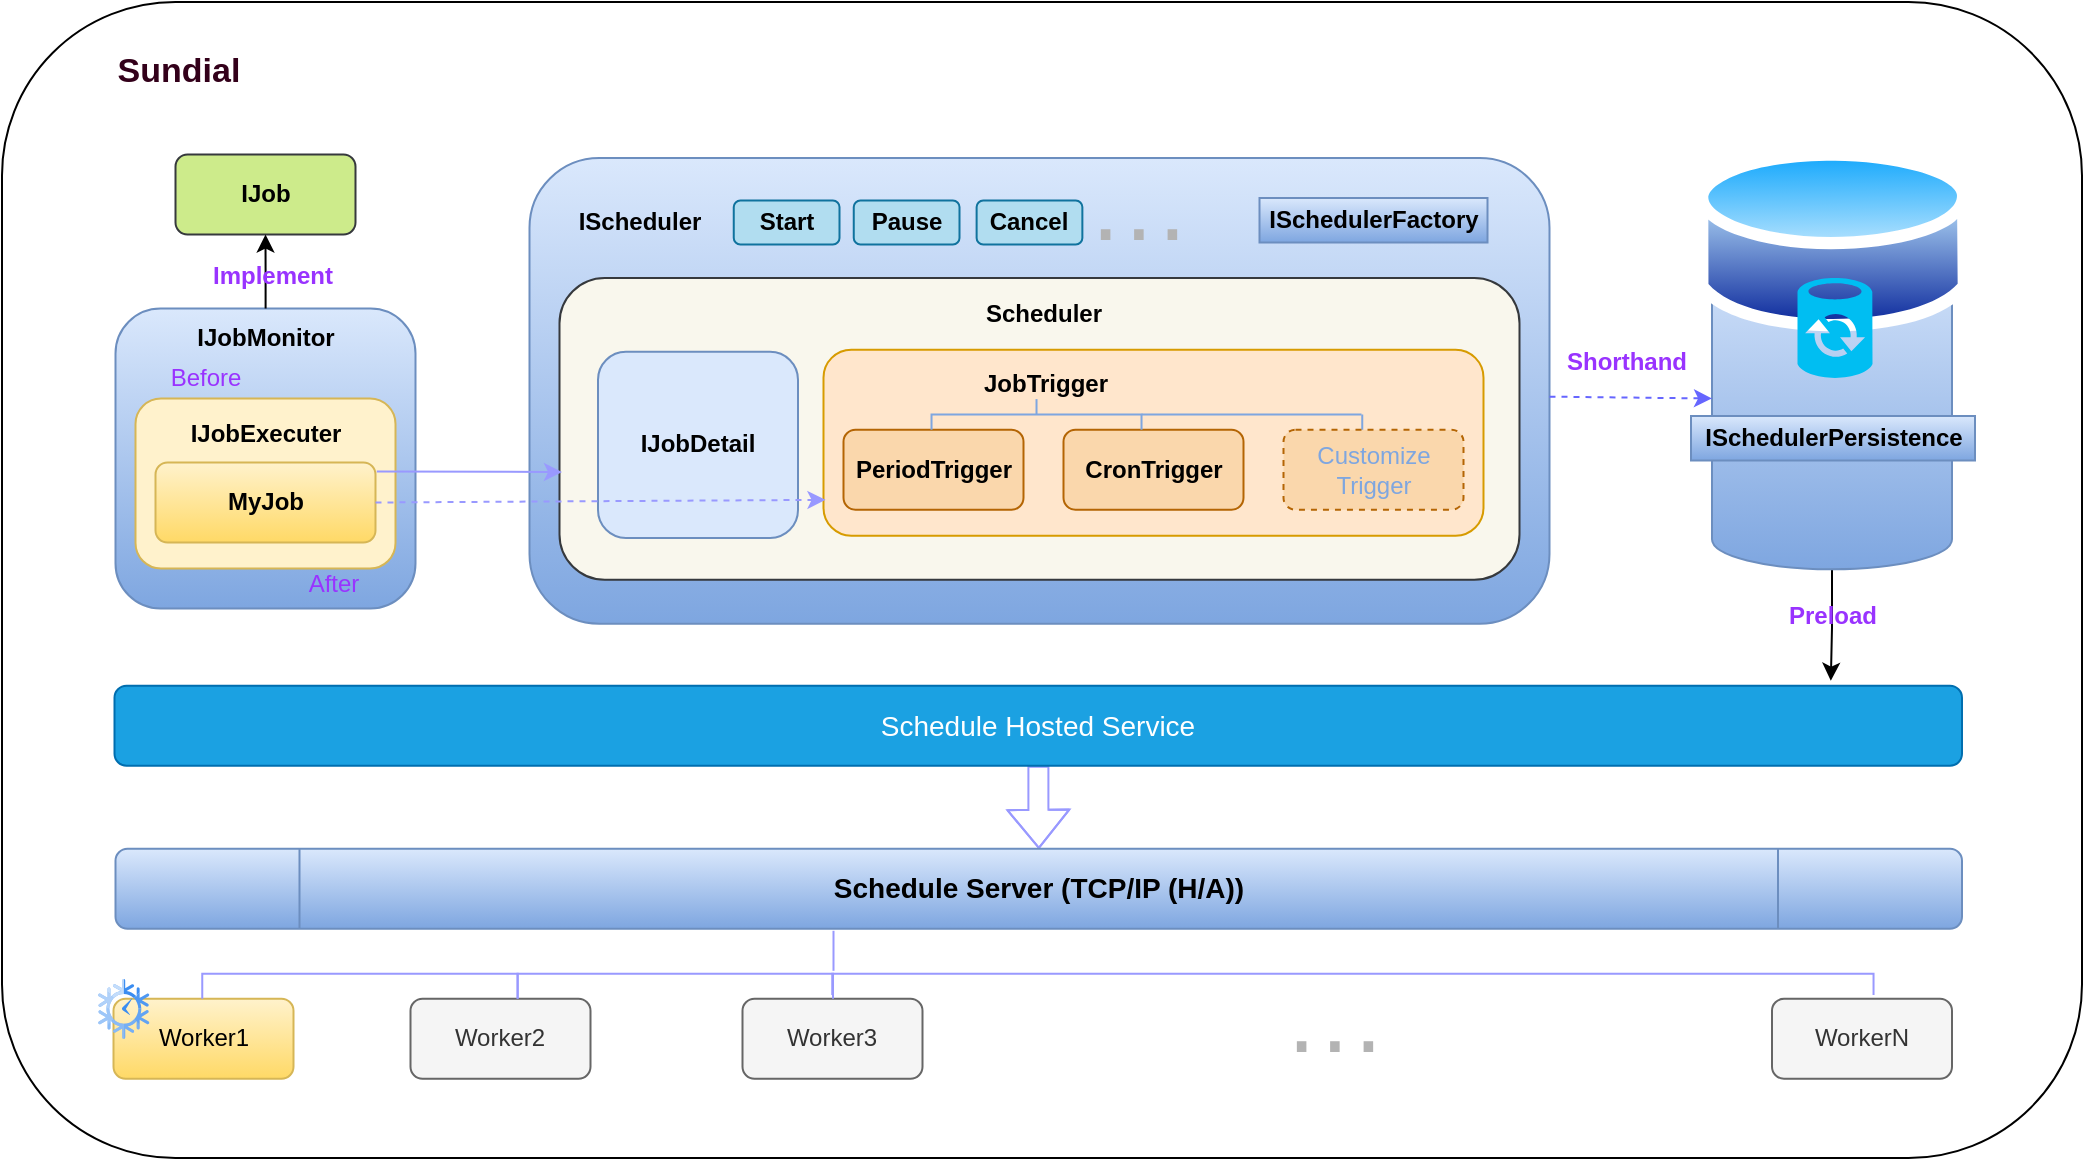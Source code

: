 <mxfile version="20.5.3" type="device"><diagram id="GytMzBVWWDfgr7GGC1Di" name="第 1 页"><mxGraphModel dx="1221" dy="1895" grid="1" gridSize="10" guides="1" tooltips="1" connect="1" arrows="1" fold="1" page="1" pageScale="1" pageWidth="827" pageHeight="1169" math="0" shadow="0"><root><mxCell id="0"/><mxCell id="1" parent="0"/><mxCell id="phc7IHnhwWqnPkmrH-PX-102" value="" style="rounded=1;whiteSpace=wrap;html=1;fontSize=14;strokeWidth=1;" parent="1" vertex="1"><mxGeometry x="150" y="-218" width="1040" height="578" as="geometry"/></mxCell><mxCell id="phc7IHnhwWqnPkmrH-PX-68" value="" style="rounded=1;whiteSpace=wrap;html=1;strokeColor=#6c8ebf;strokeWidth=1;fillColor=#dae8fc;gradientColor=#7ea6e0;" parent="1" vertex="1"><mxGeometry x="413.75" y="-140" width="510" height="232.87" as="geometry"/></mxCell><mxCell id="phc7IHnhwWqnPkmrH-PX-42" value="" style="rounded=1;whiteSpace=wrap;html=1;strokeColor=#6c8ebf;strokeWidth=1;fillColor=#dae8fc;gradientColor=#7ea6e0;" parent="1" vertex="1"><mxGeometry x="206.75" y="-64.75" width="150" height="150" as="geometry"/></mxCell><mxCell id="phc7IHnhwWqnPkmrH-PX-37" value="" style="rounded=1;whiteSpace=wrap;html=1;fillColor=#fff2cc;strokeColor=#d6b656;" parent="1" vertex="1"><mxGeometry x="216.75" y="-19.75" width="130" height="85" as="geometry"/></mxCell><mxCell id="phc7IHnhwWqnPkmrH-PX-20" value="" style="rounded=1;whiteSpace=wrap;html=1;fillColor=#f9f7ed;strokeColor=#36393d;" parent="1" vertex="1"><mxGeometry x="428.75" y="-80" width="480" height="150.87" as="geometry"/></mxCell><mxCell id="phc7IHnhwWqnPkmrH-PX-9" value="" style="rounded=1;whiteSpace=wrap;html=1;fillColor=#ffe6cc;strokeColor=#d79b00;" parent="1" vertex="1"><mxGeometry x="560.75" y="-44.13" width="330" height="93" as="geometry"/></mxCell><mxCell id="phc7IHnhwWqnPkmrH-PX-4" value="PeriodTrigger" style="rounded=1;whiteSpace=wrap;html=1;fillColor=#fad7ac;strokeColor=#b46504;fontStyle=1" parent="1" vertex="1"><mxGeometry x="570.75" y="-4.13" width="90" height="40" as="geometry"/></mxCell><mxCell id="phc7IHnhwWqnPkmrH-PX-6" value="CronTrigger" style="rounded=1;whiteSpace=wrap;html=1;fillColor=#fad7ac;strokeColor=#b46504;fontStyle=1" parent="1" vertex="1"><mxGeometry x="680.75" y="-4.13" width="90" height="40" as="geometry"/></mxCell><mxCell id="phc7IHnhwWqnPkmrH-PX-10" value="JobTrigger" style="text;html=1;strokeColor=none;fillColor=none;align=center;verticalAlign=middle;whiteSpace=wrap;rounded=0;fontStyle=1" parent="1" vertex="1"><mxGeometry x="641.75" y="-42.13" width="60" height="30" as="geometry"/></mxCell><mxCell id="phc7IHnhwWqnPkmrH-PX-14" value="IJobDetail" style="rounded=1;whiteSpace=wrap;html=1;fontStyle=1;fillColor=#dae8fc;strokeColor=#6c8ebf;" parent="1" vertex="1"><mxGeometry x="448" y="-43.13" width="100" height="93.13" as="geometry"/></mxCell><mxCell id="phc7IHnhwWqnPkmrH-PX-21" value="Scheduler" style="text;html=1;strokeColor=none;fillColor=none;align=center;verticalAlign=middle;whiteSpace=wrap;rounded=0;fontStyle=1" parent="1" vertex="1"><mxGeometry x="641" y="-77.13" width="60" height="30" as="geometry"/></mxCell><mxCell id="phc7IHnhwWqnPkmrH-PX-26" value="" style="strokeWidth=1;html=1;shape=mxgraph.flowchart.annotation_2;align=left;labelPosition=right;pointerEvents=1;rotation=90;strokeColor=#7EA6E0;" parent="1" vertex="1"><mxGeometry x="659.6" y="-64.29" width="15.32" height="105" as="geometry"/></mxCell><mxCell id="phc7IHnhwWqnPkmrH-PX-30" value="" style="line;strokeWidth=1;html=1;strokeColor=#7EA6E0;" parent="1" vertex="1"><mxGeometry x="719.75" y="-16.79" width="110" height="10" as="geometry"/></mxCell><mxCell id="phc7IHnhwWqnPkmrH-PX-32" value="" style="line;strokeWidth=1;html=1;rotation=90;strokeColor=#7EA6E0;" parent="1" vertex="1"><mxGeometry x="824.5" y="-11.13" width="11.25" height="10" as="geometry"/></mxCell><mxCell id="phc7IHnhwWqnPkmrH-PX-7" value="Customize Trigger" style="rounded=1;whiteSpace=wrap;html=1;fillColor=#fad7ac;strokeColor=#b46504;fontStyle=0;dashed=1;fontColor=#7EA6E0;" parent="1" vertex="1"><mxGeometry x="790.75" y="-4.13" width="90" height="40" as="geometry"/></mxCell><mxCell id="phc7IHnhwWqnPkmrH-PX-36" value="MyJob" style="rounded=1;whiteSpace=wrap;html=1;fontStyle=1;fillColor=#fff2cc;strokeColor=#d6b656;gradientColor=#ffd966;" parent="1" vertex="1"><mxGeometry x="226.75" y="12.25" width="110" height="40" as="geometry"/></mxCell><mxCell id="phc7IHnhwWqnPkmrH-PX-39" value="IJob" style="rounded=1;whiteSpace=wrap;html=1;fontStyle=1;fillColor=#cdeb8b;strokeColor=#36393d;" parent="1" vertex="1"><mxGeometry x="236.75" y="-141.75" width="90" height="40" as="geometry"/></mxCell><mxCell id="phc7IHnhwWqnPkmrH-PX-41" value="IJobExecuter" style="text;html=1;strokeColor=none;fillColor=none;align=center;verticalAlign=middle;whiteSpace=wrap;rounded=0;fontStyle=1" parent="1" vertex="1"><mxGeometry x="251.75" y="-17.41" width="60" height="30" as="geometry"/></mxCell><mxCell id="phc7IHnhwWqnPkmrH-PX-58" style="edgeStyle=orthogonalEdgeStyle;rounded=0;orthogonalLoop=1;jettySize=auto;html=1;entryX=0.5;entryY=1;entryDx=0;entryDy=0;fontColor=#9933FF;" parent="1" source="phc7IHnhwWqnPkmrH-PX-45" target="phc7IHnhwWqnPkmrH-PX-39" edge="1"><mxGeometry relative="1" as="geometry"/></mxCell><mxCell id="phc7IHnhwWqnPkmrH-PX-45" value="IJobMonitor" style="text;html=1;strokeColor=none;fillColor=none;align=center;verticalAlign=middle;whiteSpace=wrap;rounded=0;fontStyle=1" parent="1" vertex="1"><mxGeometry x="251.75" y="-64.75" width="60" height="30" as="geometry"/></mxCell><mxCell id="phc7IHnhwWqnPkmrH-PX-52" value="" style="shape=image;html=1;verticalAlign=top;verticalLabelPosition=bottom;labelBackgroundColor=#ffffff;imageAspect=0;aspect=fixed;image=https://cdn3.iconfinder.com/data/icons/watchify-v1-0-80px/80/arrow-left-80px-128.png;fontColor=#7EA6E0;strokeColor=#7EA6E0;strokeWidth=1;rotation=-180;" parent="1" vertex="1"><mxGeometry x="216.75" y="-32.25" width="25" height="25" as="geometry"/></mxCell><mxCell id="phc7IHnhwWqnPkmrH-PX-11" value="" style="shape=image;html=1;verticalAlign=top;verticalLabelPosition=bottom;labelBackgroundColor=#ffffff;imageAspect=0;aspect=fixed;image=https://cdn1.iconfinder.com/data/icons/seo-outline-colored-free/128/Customize_user_profile_Account_man_1-128.png" parent="1" vertex="1"><mxGeometry x="871.75" y="-9.13" width="12" height="12" as="geometry"/></mxCell><mxCell id="phc7IHnhwWqnPkmrH-PX-53" value="" style="shape=image;html=1;verticalAlign=top;verticalLabelPosition=bottom;labelBackgroundColor=#ffffff;imageAspect=0;aspect=fixed;image=https://cdn3.iconfinder.com/data/icons/watchify-v1-0-80px/80/arrow-left-80px-128.png;fontColor=#7EA6E0;strokeColor=#7EA6E0;strokeWidth=1;rotation=0;" parent="1" vertex="1"><mxGeometry x="321.75" y="53.25" width="25" height="25" as="geometry"/></mxCell><mxCell id="phc7IHnhwWqnPkmrH-PX-55" value="Before" style="text;html=1;strokeColor=none;fillColor=none;align=center;verticalAlign=middle;whiteSpace=wrap;rounded=0;fontStyle=0;fontColor=#9933FF;" parent="1" vertex="1"><mxGeometry x="221.75" y="-44.75" width="60" height="30" as="geometry"/></mxCell><mxCell id="phc7IHnhwWqnPkmrH-PX-56" value="After" style="text;html=1;strokeColor=none;fillColor=none;align=center;verticalAlign=middle;whiteSpace=wrap;rounded=0;fontStyle=0;fontColor=#9933FF;" parent="1" vertex="1"><mxGeometry x="285.75" y="58.25" width="60" height="30" as="geometry"/></mxCell><mxCell id="phc7IHnhwWqnPkmrH-PX-59" value="Implement" style="text;html=1;align=center;verticalAlign=middle;resizable=0;points=[];autosize=1;strokeColor=none;fillColor=none;fontColor=#9933FF;fontStyle=1" parent="1" vertex="1"><mxGeometry x="244.75" y="-90.75" width="80" height="20" as="geometry"/></mxCell><mxCell id="phc7IHnhwWqnPkmrH-PX-34" value="" style="shape=image;html=1;verticalAlign=top;verticalLabelPosition=bottom;labelBackgroundColor=#ffffff;imageAspect=0;aspect=fixed;image=https://cdn1.iconfinder.com/data/icons/logos-1/24/protocol-open-id-128.png;fontColor=#7EA6E0;strokeColor=#7EA6E0;strokeWidth=1;" parent="1" vertex="1"><mxGeometry x="373.75" y="-18.79" width="28" height="28" as="geometry"/></mxCell><mxCell id="phc7IHnhwWqnPkmrH-PX-65" value="" style="endArrow=classic;html=1;rounded=0;fontColor=#9933FF;strokeColor=#9999FF;exitX=1.006;exitY=0.113;exitDx=0;exitDy=0;exitPerimeter=0;" parent="1" source="phc7IHnhwWqnPkmrH-PX-36" edge="1"><mxGeometry width="50" height="50" relative="1" as="geometry"><mxPoint x="338.75" y="-4.13" as="sourcePoint"/><mxPoint x="430" y="17" as="targetPoint"/></mxGeometry></mxCell><mxCell id="phc7IHnhwWqnPkmrH-PX-67" value="" style="endArrow=classic;html=1;rounded=0;fontColor=#9933FF;strokeColor=#9999FF;dashed=1;exitX=1;exitY=0.5;exitDx=0;exitDy=0;entryX=0.003;entryY=0.807;entryDx=0;entryDy=0;entryPerimeter=0;" parent="1" source="phc7IHnhwWqnPkmrH-PX-36" target="phc7IHnhwWqnPkmrH-PX-9" edge="1"><mxGeometry width="50" height="50" relative="1" as="geometry"><mxPoint x="338.75" y="28.87" as="sourcePoint"/><mxPoint x="569.08" y="29.204" as="targetPoint"/></mxGeometry></mxCell><mxCell id="phc7IHnhwWqnPkmrH-PX-70" value="&lt;span&gt;ISchedulerFactory&lt;/span&gt;" style="rounded=0;whiteSpace=wrap;html=1;strokeColor=#6c8ebf;strokeWidth=1;fillColor=#dae8fc;gradientColor=#7ea6e0;fontStyle=1" parent="1" vertex="1"><mxGeometry x="778.75" y="-120" width="114" height="22.25" as="geometry"/></mxCell><mxCell id="phc7IHnhwWqnPkmrH-PX-72" value="IScheduler" style="text;html=1;strokeColor=none;fillColor=none;align=center;verticalAlign=middle;whiteSpace=wrap;rounded=0;fontStyle=1" parent="1" vertex="1"><mxGeometry x="438.75" y="-122.75" width="60" height="30" as="geometry"/></mxCell><mxCell id="phc7IHnhwWqnPkmrH-PX-73" value="Start" style="rounded=1;whiteSpace=wrap;html=1;strokeColor=#10739e;strokeWidth=1;fillColor=#b1ddf0;fontStyle=1" parent="1" vertex="1"><mxGeometry x="515.88" y="-118.75" width="52.87" height="22" as="geometry"/></mxCell><mxCell id="phc7IHnhwWqnPkmrH-PX-75" value="Pause" style="rounded=1;whiteSpace=wrap;html=1;strokeColor=#10739e;strokeWidth=1;fillColor=#b1ddf0;fontStyle=1" parent="1" vertex="1"><mxGeometry x="575.88" y="-118.75" width="52.87" height="22" as="geometry"/></mxCell><mxCell id="phc7IHnhwWqnPkmrH-PX-76" value="Cancel" style="rounded=1;whiteSpace=wrap;html=1;strokeColor=#10739e;strokeWidth=1;fillColor=#b1ddf0;fontStyle=1" parent="1" vertex="1"><mxGeometry x="637.31" y="-118.75" width="52.87" height="22" as="geometry"/></mxCell><mxCell id="phc7IHnhwWqnPkmrH-PX-79" value="···" style="text;html=1;align=center;verticalAlign=middle;resizable=0;points=[];autosize=1;strokeColor=none;fillColor=none;fontColor=#B3B3B3;fontSize=50;" parent="1" vertex="1"><mxGeometry x="682.75" y="-140.75" width="70" height="70" as="geometry"/></mxCell><mxCell id="phc7IHnhwWqnPkmrH-PX-100" style="edgeStyle=orthogonalEdgeStyle;rounded=0;orthogonalLoop=1;jettySize=auto;html=1;fontSize=14;fontColor=#33001A;strokeColor=#9999FF;shape=flexArrow;" parent="1" source="phc7IHnhwWqnPkmrH-PX-80" edge="1" target="phc7IHnhwWqnPkmrH-PX-87"><mxGeometry relative="1" as="geometry"><mxPoint x="567" y="204" as="targetPoint"/></mxGeometry></mxCell><mxCell id="phc7IHnhwWqnPkmrH-PX-80" value="Schedule Hosted Service" style="rounded=1;whiteSpace=wrap;html=1;fontSize=14;strokeColor=#006EAF;strokeWidth=1;fillColor=#1ba1e2;fontColor=#ffffff;" parent="1" vertex="1"><mxGeometry x="206.25" y="123.87" width="923.75" height="40" as="geometry"/></mxCell><mxCell id="phc7IHnhwWqnPkmrH-PX-82" value="Worker1" style="rounded=1;whiteSpace=wrap;html=1;fillColor=#fff2cc;strokeColor=#d6b656;fontStyle=0;gradientColor=#ffd966;" parent="1" vertex="1"><mxGeometry x="205.75" y="280.4" width="90" height="40" as="geometry"/></mxCell><mxCell id="phc7IHnhwWqnPkmrH-PX-83" value="Worker2" style="rounded=1;whiteSpace=wrap;html=1;fillColor=#f5f5f5;strokeColor=#666666;fontStyle=0;fontColor=#333333;" parent="1" vertex="1"><mxGeometry x="354.25" y="280.4" width="90" height="40" as="geometry"/></mxCell><mxCell id="phc7IHnhwWqnPkmrH-PX-84" value="Worker3" style="rounded=1;whiteSpace=wrap;html=1;fillColor=#f5f5f5;strokeColor=#666666;fontStyle=0;fontColor=#333333;" parent="1" vertex="1"><mxGeometry x="520.25" y="280.4" width="90" height="40" as="geometry"/></mxCell><mxCell id="phc7IHnhwWqnPkmrH-PX-85" value="WorkerN" style="rounded=1;whiteSpace=wrap;html=1;fontStyle=0;fillColor=#f5f5f5;strokeColor=#666666;fontColor=#333333;" parent="1" vertex="1"><mxGeometry x="1035" y="280.4" width="90" height="40" as="geometry"/></mxCell><mxCell id="phc7IHnhwWqnPkmrH-PX-86" value="···" style="text;html=1;align=center;verticalAlign=middle;resizable=0;points=[];autosize=1;strokeColor=none;fillColor=none;fontColor=#B3B3B3;fontSize=50;" parent="1" vertex="1"><mxGeometry x="781" y="265.4" width="70" height="70" as="geometry"/></mxCell><mxCell id="phc7IHnhwWqnPkmrH-PX-87" value="Schedule Server (TCP/IP (H/A))" style="shape=process;whiteSpace=wrap;html=1;backgroundOutline=1;rounded=1;fontSize=14;strokeColor=#6c8ebf;strokeWidth=1;fillColor=#dae8fc;fontStyle=1;gradientColor=#7ea6e0;" parent="1" vertex="1"><mxGeometry x="206.75" y="205.4" width="923.25" height="40" as="geometry"/></mxCell><mxCell id="phc7IHnhwWqnPkmrH-PX-89" value="" style="strokeWidth=1;html=1;shape=mxgraph.flowchart.annotation_1;align=left;pointerEvents=1;rounded=1;fontSize=14;fontColor=#33001A;rotation=90;strokeColor=#9999FF;" parent="1" vertex="1"><mxGeometry x="480.38" y="195.28" width="12.5" height="157.75" as="geometry"/></mxCell><mxCell id="phc7IHnhwWqnPkmrH-PX-90" value="" style="strokeWidth=1;html=1;shape=mxgraph.flowchart.annotation_1;align=left;pointerEvents=1;rounded=1;fontSize=14;fontColor=#33001A;rotation=90;strokeColor=#9999FF;" parent="1" vertex="1"><mxGeometry x="322.75" y="195.28" width="12.5" height="157.75" as="geometry"/></mxCell><mxCell id="phc7IHnhwWqnPkmrH-PX-91" value="" style="strokeWidth=1;html=1;shape=mxgraph.flowchart.annotation_1;align=left;pointerEvents=1;rounded=1;fontSize=14;fontColor=#33001A;rotation=90;strokeColor=#9999FF;" parent="1" vertex="1"><mxGeometry x="820.17" y="12.85" width="10.56" height="520.64" as="geometry"/></mxCell><mxCell id="phc7IHnhwWqnPkmrH-PX-92" value="" style="line;strokeWidth=1;html=1;rounded=1;fontSize=14;fontColor=#33001A;rotation=90;strokeColor=#9999FF;" parent="1" vertex="1"><mxGeometry x="555.75" y="251.4" width="20" height="10" as="geometry"/></mxCell><mxCell id="phc7IHnhwWqnPkmrH-PX-98" value="" style="sketch=0;html=1;aspect=fixed;strokeColor=none;shadow=0;align=center;verticalAlign=top;fillColor=#3B8DF1;shape=mxgraph.gcp2.time_clock;rounded=1;fontSize=14;fontColor=#33001A;" parent="1" vertex="1"><mxGeometry x="198" y="270.46" width="25.75" height="29.94" as="geometry"/></mxCell><mxCell id="phc7IHnhwWqnPkmrH-PX-103" value="Sundial" style="text;html=1;align=center;verticalAlign=middle;resizable=0;points=[];autosize=1;strokeColor=none;fillColor=none;fontSize=17;fontColor=#33001A;fontStyle=1" parent="1" vertex="1"><mxGeometry x="198" y="-198" width="80" height="30" as="geometry"/></mxCell><mxCell id="KbbOmMsxhpOw0KKEvcAD-14" style="edgeStyle=orthogonalEdgeStyle;rounded=0;orthogonalLoop=1;jettySize=auto;html=1;entryX=0.929;entryY=-0.063;entryDx=0;entryDy=0;entryPerimeter=0;" edge="1" parent="1" source="KbbOmMsxhpOw0KKEvcAD-13" target="phc7IHnhwWqnPkmrH-PX-80"><mxGeometry relative="1" as="geometry"/></mxCell><mxCell id="KbbOmMsxhpOw0KKEvcAD-13" value="" style="shape=cylinder3;whiteSpace=wrap;html=1;boundedLbl=1;backgroundOutline=1;size=15;fillColor=#dae8fc;gradientColor=#7ea6e0;strokeColor=#6c8ebf;" vertex="1" parent="1"><mxGeometry x="1005" y="-105.19" width="120" height="170.87" as="geometry"/></mxCell><mxCell id="KbbOmMsxhpOw0KKEvcAD-16" value="Preload" style="text;html=1;align=center;verticalAlign=middle;resizable=0;points=[];autosize=1;strokeColor=none;fillColor=none;fontColor=#9933FF;fontStyle=1" vertex="1" parent="1"><mxGeometry x="1030" y="74.25" width="70" height="30" as="geometry"/></mxCell><mxCell id="KbbOmMsxhpOw0KKEvcAD-17" value="" style="endArrow=classic;html=1;rounded=0;entryX=0;entryY=0.5;entryDx=0;entryDy=0;entryPerimeter=0;dashed=1;strokeColor=#6666FF;" edge="1" parent="1" source="phc7IHnhwWqnPkmrH-PX-68" target="KbbOmMsxhpOw0KKEvcAD-13"><mxGeometry width="50" height="50" relative="1" as="geometry"><mxPoint x="923.75" y="26.435" as="sourcePoint"/><mxPoint x="1000" y="-20" as="targetPoint"/></mxGeometry></mxCell><mxCell id="KbbOmMsxhpOw0KKEvcAD-18" value="Shorthand" style="text;html=1;align=center;verticalAlign=middle;resizable=0;points=[];autosize=1;strokeColor=none;fillColor=none;fontColor=#9933FF;fontStyle=1" vertex="1" parent="1"><mxGeometry x="922" y="-52.75" width="80" height="30" as="geometry"/></mxCell><mxCell id="KbbOmMsxhpOw0KKEvcAD-19" value="" style="aspect=fixed;perimeter=ellipsePerimeter;html=1;align=center;shadow=0;dashed=0;spacingTop=3;image;image=img/lib/active_directory/database.svg;" vertex="1" parent="1"><mxGeometry x="997" y="-149.75" width="137" height="101.38" as="geometry"/></mxCell><mxCell id="KbbOmMsxhpOw0KKEvcAD-20" value="ISchedulerPersistence" style="rounded=0;whiteSpace=wrap;html=1;strokeColor=#6c8ebf;strokeWidth=1;fillColor=#dae8fc;gradientColor=#7ea6e0;fontStyle=1" vertex="1" parent="1"><mxGeometry x="994.5" y="-11" width="142" height="22.25" as="geometry"/></mxCell><mxCell id="KbbOmMsxhpOw0KKEvcAD-24" value="" style="shape=image;html=1;verticalAlign=top;verticalLabelPosition=bottom;labelBackgroundColor=#ffffff;imageAspect=0;aspect=fixed;image=https://cdn0.iconfinder.com/data/icons/business-startup-10/50/35-128.png" vertex="1" parent="1"><mxGeometry x="770" y="104" width="38.75" height="38.75" as="geometry"/></mxCell><mxCell id="KbbOmMsxhpOw0KKEvcAD-27" value="" style="verticalLabelPosition=bottom;html=1;verticalAlign=top;align=center;strokeColor=none;fillColor=#00BEF2;shape=mxgraph.azure.sql_datasync;" vertex="1" parent="1"><mxGeometry x="1047.75" y="-80" width="37.5" height="50" as="geometry"/></mxCell></root></mxGraphModel></diagram></mxfile>